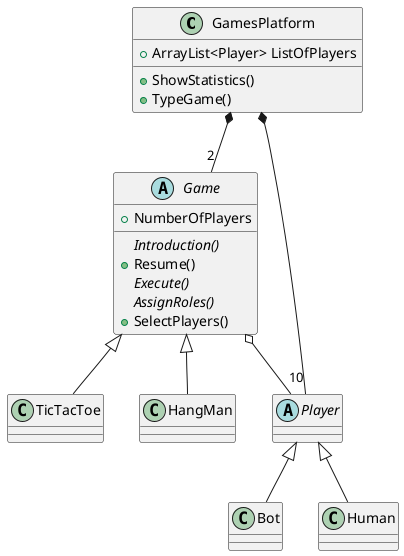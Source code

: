 @startuml

class GamesPlatform {
    +ArrayList<Player> ListOfPlayers
    +ShowStatistics()
    +TypeGame()
}
abstract class Game {

    +NumberOfPlayers
    {abstract}Introduction()
    +Resume()
    {abstract}Execute()
    {abstract}AssignRoles()
    +SelectPlayers()
}
class TicTacToe {}
class HangMan {}
abstract class Player {

}
class Bot {}
class Human {}

GamesPlatform *-- "10" Player
GamesPlatform *-- "2" Game

Game <|-- TicTacToe
Game <|-- HangMan
Game o--Player
Player <|-- Bot
Player <|-- Human

@enduml